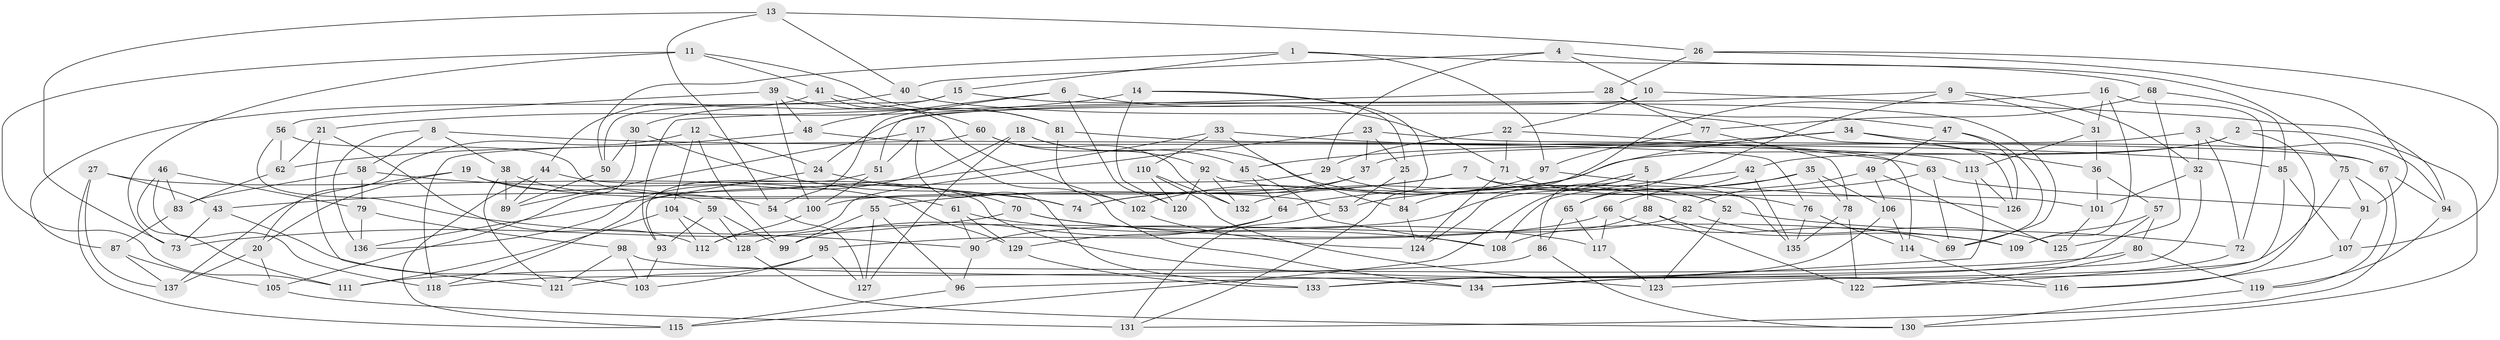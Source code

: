 // coarse degree distribution, {7: 0.04878048780487805, 4: 0.5365853658536586, 6: 0.23170731707317074, 8: 0.0975609756097561, 9: 0.024390243902439025, 3: 0.04878048780487805, 12: 0.012195121951219513}
// Generated by graph-tools (version 1.1) at 2025/20/03/04/25 18:20:54]
// undirected, 137 vertices, 274 edges
graph export_dot {
graph [start="1"]
  node [color=gray90,style=filled];
  1;
  2;
  3;
  4;
  5;
  6;
  7;
  8;
  9;
  10;
  11;
  12;
  13;
  14;
  15;
  16;
  17;
  18;
  19;
  20;
  21;
  22;
  23;
  24;
  25;
  26;
  27;
  28;
  29;
  30;
  31;
  32;
  33;
  34;
  35;
  36;
  37;
  38;
  39;
  40;
  41;
  42;
  43;
  44;
  45;
  46;
  47;
  48;
  49;
  50;
  51;
  52;
  53;
  54;
  55;
  56;
  57;
  58;
  59;
  60;
  61;
  62;
  63;
  64;
  65;
  66;
  67;
  68;
  69;
  70;
  71;
  72;
  73;
  74;
  75;
  76;
  77;
  78;
  79;
  80;
  81;
  82;
  83;
  84;
  85;
  86;
  87;
  88;
  89;
  90;
  91;
  92;
  93;
  94;
  95;
  96;
  97;
  98;
  99;
  100;
  101;
  102;
  103;
  104;
  105;
  106;
  107;
  108;
  109;
  110;
  111;
  112;
  113;
  114;
  115;
  116;
  117;
  118;
  119;
  120;
  121;
  122;
  123;
  124;
  125;
  126;
  127;
  128;
  129;
  130;
  131;
  132;
  133;
  134;
  135;
  136;
  137;
  1 -- 68;
  1 -- 15;
  1 -- 97;
  1 -- 50;
  2 -- 130;
  2 -- 42;
  2 -- 132;
  2 -- 116;
  3 -- 72;
  3 -- 32;
  3 -- 37;
  3 -- 94;
  4 -- 10;
  4 -- 29;
  4 -- 40;
  4 -- 75;
  5 -- 86;
  5 -- 88;
  5 -- 115;
  5 -- 128;
  6 -- 120;
  6 -- 71;
  6 -- 48;
  6 -- 54;
  7 -- 55;
  7 -- 74;
  7 -- 52;
  7 -- 135;
  8 -- 85;
  8 -- 38;
  8 -- 58;
  8 -- 136;
  9 -- 31;
  9 -- 32;
  9 -- 24;
  9 -- 65;
  10 -- 51;
  10 -- 22;
  10 -- 94;
  11 -- 73;
  11 -- 111;
  11 -- 81;
  11 -- 41;
  12 -- 104;
  12 -- 20;
  12 -- 99;
  12 -- 24;
  13 -- 73;
  13 -- 26;
  13 -- 54;
  13 -- 40;
  14 -- 131;
  14 -- 21;
  14 -- 25;
  14 -- 120;
  15 -- 30;
  15 -- 50;
  15 -- 69;
  16 -- 124;
  16 -- 109;
  16 -- 72;
  16 -- 31;
  17 -- 133;
  17 -- 89;
  17 -- 134;
  17 -- 51;
  18 -- 45;
  18 -- 127;
  18 -- 82;
  18 -- 136;
  19 -- 20;
  19 -- 137;
  19 -- 59;
  19 -- 53;
  20 -- 105;
  20 -- 137;
  21 -- 121;
  21 -- 62;
  21 -- 112;
  22 -- 114;
  22 -- 29;
  22 -- 71;
  23 -- 25;
  23 -- 37;
  23 -- 67;
  23 -- 112;
  24 -- 136;
  24 -- 70;
  25 -- 53;
  25 -- 84;
  26 -- 28;
  26 -- 91;
  26 -- 107;
  27 -- 115;
  27 -- 129;
  27 -- 137;
  27 -- 43;
  28 -- 47;
  28 -- 77;
  28 -- 93;
  29 -- 52;
  29 -- 118;
  30 -- 105;
  30 -- 74;
  30 -- 50;
  31 -- 36;
  31 -- 113;
  32 -- 101;
  32 -- 133;
  33 -- 84;
  33 -- 110;
  33 -- 43;
  33 -- 63;
  34 -- 45;
  34 -- 67;
  34 -- 84;
  34 -- 36;
  35 -- 66;
  35 -- 78;
  35 -- 106;
  35 -- 53;
  36 -- 57;
  36 -- 101;
  37 -- 74;
  37 -- 100;
  38 -- 54;
  38 -- 89;
  38 -- 121;
  39 -- 56;
  39 -- 48;
  39 -- 100;
  39 -- 81;
  40 -- 87;
  40 -- 126;
  41 -- 102;
  41 -- 60;
  41 -- 44;
  42 -- 65;
  42 -- 135;
  42 -- 108;
  43 -- 103;
  43 -- 73;
  44 -- 115;
  44 -- 116;
  44 -- 89;
  45 -- 64;
  45 -- 108;
  46 -- 111;
  46 -- 79;
  46 -- 83;
  46 -- 118;
  47 -- 49;
  47 -- 69;
  47 -- 126;
  48 -- 62;
  48 -- 76;
  49 -- 106;
  49 -- 125;
  49 -- 82;
  50 -- 89;
  51 -- 100;
  51 -- 93;
  52 -- 123;
  52 -- 72;
  53 -- 131;
  54 -- 127;
  55 -- 96;
  55 -- 99;
  55 -- 127;
  56 -- 62;
  56 -- 61;
  56 -- 90;
  57 -- 109;
  57 -- 96;
  57 -- 80;
  58 -- 79;
  58 -- 74;
  58 -- 83;
  59 -- 99;
  59 -- 128;
  59 -- 93;
  60 -- 118;
  60 -- 132;
  60 -- 92;
  61 -- 90;
  61 -- 129;
  61 -- 108;
  62 -- 83;
  63 -- 91;
  63 -- 69;
  63 -- 64;
  64 -- 129;
  64 -- 99;
  65 -- 86;
  65 -- 117;
  66 -- 95;
  66 -- 69;
  66 -- 117;
  67 -- 94;
  67 -- 131;
  68 -- 85;
  68 -- 125;
  68 -- 77;
  70 -- 73;
  70 -- 117;
  70 -- 109;
  71 -- 124;
  71 -- 76;
  72 -- 122;
  75 -- 91;
  75 -- 134;
  75 -- 119;
  76 -- 135;
  76 -- 114;
  77 -- 97;
  77 -- 78;
  78 -- 122;
  78 -- 135;
  79 -- 136;
  79 -- 98;
  80 -- 119;
  80 -- 111;
  80 -- 122;
  81 -- 113;
  81 -- 102;
  82 -- 125;
  82 -- 90;
  83 -- 87;
  84 -- 124;
  85 -- 107;
  85 -- 123;
  86 -- 130;
  86 -- 118;
  87 -- 137;
  87 -- 105;
  88 -- 122;
  88 -- 109;
  88 -- 108;
  90 -- 96;
  91 -- 107;
  92 -- 132;
  92 -- 101;
  92 -- 120;
  93 -- 103;
  94 -- 119;
  95 -- 127;
  95 -- 121;
  95 -- 103;
  96 -- 115;
  97 -- 126;
  97 -- 102;
  98 -- 103;
  98 -- 121;
  98 -- 134;
  100 -- 112;
  101 -- 125;
  102 -- 124;
  104 -- 128;
  104 -- 111;
  104 -- 112;
  105 -- 131;
  106 -- 114;
  106 -- 133;
  107 -- 116;
  110 -- 120;
  110 -- 132;
  110 -- 123;
  113 -- 134;
  113 -- 126;
  114 -- 116;
  117 -- 123;
  119 -- 130;
  128 -- 130;
  129 -- 133;
}
